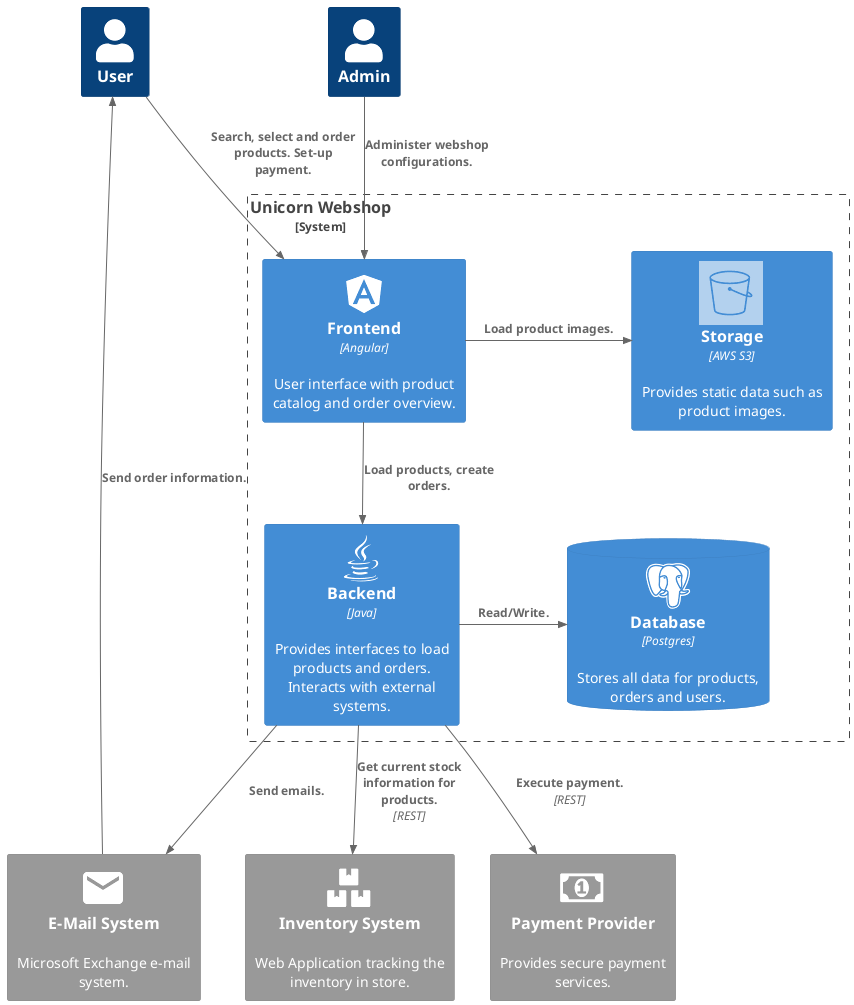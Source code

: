@startuml c4-2-container-layers
!include <C4/C4_Container>

!include <awslib/AWSCommon>
!include <awslib/Storage/SimpleStorageService>

!include <tupadr3/common>
!include <tupadr3/devicons2/java>
!include <tupadr3/devicons2/angular>
!include <tupadr3/devicons2/postgresql>
!include <tupadr3/material/email>
!include <tupadr3/font-awesome/money>
!include <tupadr3/font-awesome-5/boxes>

Person(admin, "Admin")
Person(user, "User")

System_Boundary(system, "Unicorn Webshop") {

    Container(frontend, "Frontend", "Angular", "User interface with product catalog and order overview.", $sprite="angular")

    Container(storage, "Storage", "AWS S3", "Provides static data such as product images.", $sprite="SimpleStorageService")

    Container(backend, "Backend", "Java", "Provides interfaces to load products and orders. Interacts with external systems.", $sprite="java")
    ContainerDb(db, "Database", "Postgres", "Stores all data for products, orders and users.", $sprite="postgresql")
}

Rel_R(frontend, storage, "Load product images.")
Rel(frontend, backend, "Load products, create orders.")
Rel_R(backend, db, "Read/Write.")

System_Ext(inventory, "Inventory System", "Web Application tracking the inventory in store.", $sprite="boxes")
System_Ext(payment, "Payment Provider", "Provides secure payment services.", $sprite="money")
System_Ext(email, "E-Mail System", "Microsoft Exchange e-mail system.", $sprite="email")

Rel(user, frontend, "Search, select and order products. Set-up payment.")
Rel(admin, frontend, "Administer webshop configurations.")

Rel(backend, inventory, "Get current stock information for products.", "REST")
Rel(backend, payment, "Execute payment.", "REST")
Rel(backend, email, "Send emails.")

Rel_U(email, user, "Send order information.")

@enduml
